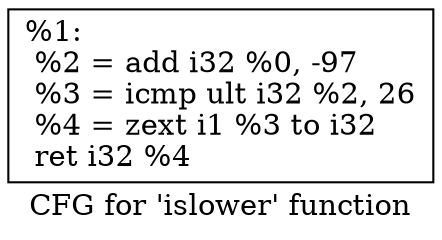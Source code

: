 digraph "CFG for 'islower' function" {
	label="CFG for 'islower' function";

	Node0x1f6c920 [shape=record,label="{%1:\l  %2 = add i32 %0, -97\l  %3 = icmp ult i32 %2, 26\l  %4 = zext i1 %3 to i32\l  ret i32 %4\l}"];
}
